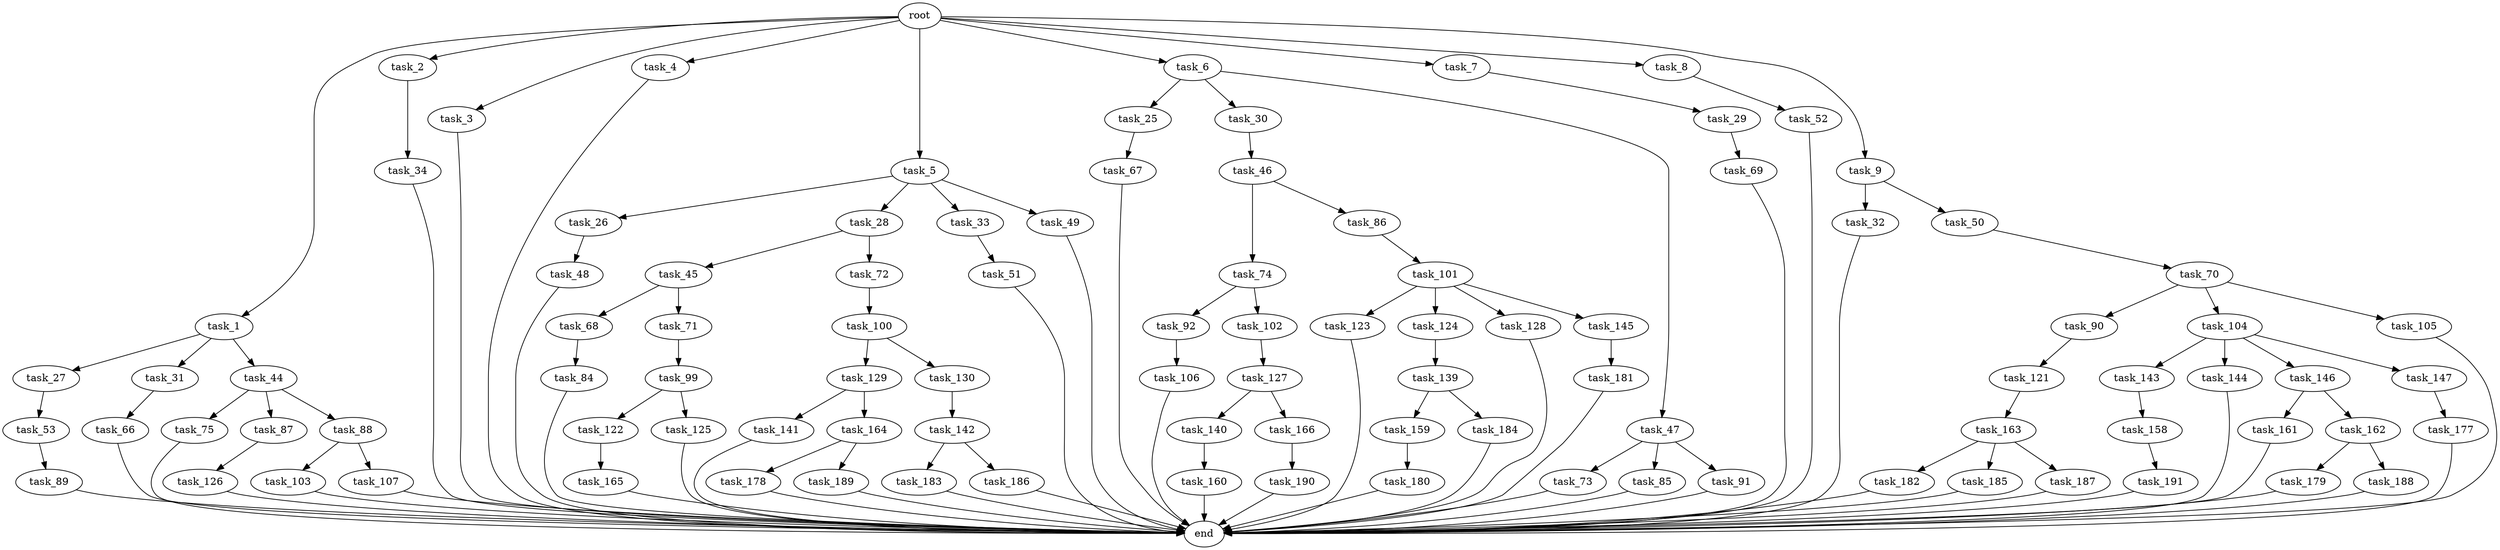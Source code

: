digraph G {
  root [size="0.000000"];
  task_1 [size="1024.000000"];
  task_2 [size="1024.000000"];
  task_3 [size="1024.000000"];
  task_4 [size="1024.000000"];
  task_5 [size="1024.000000"];
  task_6 [size="1024.000000"];
  task_7 [size="1024.000000"];
  task_8 [size="1024.000000"];
  task_9 [size="1024.000000"];
  task_25 [size="420906795008.000000"];
  task_26 [size="214748364800.000000"];
  task_27 [size="214748364800.000000"];
  task_28 [size="214748364800.000000"];
  task_29 [size="549755813888.000000"];
  task_30 [size="420906795008.000000"];
  task_31 [size="214748364800.000000"];
  task_32 [size="137438953472.000000"];
  task_33 [size="214748364800.000000"];
  task_34 [size="549755813888.000000"];
  task_44 [size="214748364800.000000"];
  task_45 [size="214748364800.000000"];
  task_46 [size="695784701952.000000"];
  task_47 [size="420906795008.000000"];
  task_48 [size="77309411328.000000"];
  task_49 [size="214748364800.000000"];
  task_50 [size="137438953472.000000"];
  task_51 [size="34359738368.000000"];
  task_52 [size="420906795008.000000"];
  task_53 [size="34359738368.000000"];
  task_66 [size="420906795008.000000"];
  task_67 [size="695784701952.000000"];
  task_68 [size="420906795008.000000"];
  task_69 [size="420906795008.000000"];
  task_70 [size="137438953472.000000"];
  task_71 [size="420906795008.000000"];
  task_72 [size="214748364800.000000"];
  task_73 [size="214748364800.000000"];
  task_74 [size="695784701952.000000"];
  task_75 [size="77309411328.000000"];
  task_84 [size="137438953472.000000"];
  task_85 [size="214748364800.000000"];
  task_86 [size="695784701952.000000"];
  task_87 [size="77309411328.000000"];
  task_88 [size="77309411328.000000"];
  task_89 [size="858993459200.000000"];
  task_90 [size="77309411328.000000"];
  task_91 [size="214748364800.000000"];
  task_92 [size="858993459200.000000"];
  task_99 [size="549755813888.000000"];
  task_100 [size="77309411328.000000"];
  task_101 [size="858993459200.000000"];
  task_102 [size="858993459200.000000"];
  task_103 [size="77309411328.000000"];
  task_104 [size="77309411328.000000"];
  task_105 [size="77309411328.000000"];
  task_106 [size="34359738368.000000"];
  task_107 [size="77309411328.000000"];
  task_121 [size="214748364800.000000"];
  task_122 [size="695784701952.000000"];
  task_123 [size="420906795008.000000"];
  task_124 [size="420906795008.000000"];
  task_125 [size="695784701952.000000"];
  task_126 [size="137438953472.000000"];
  task_127 [size="420906795008.000000"];
  task_128 [size="420906795008.000000"];
  task_129 [size="34359738368.000000"];
  task_130 [size="34359738368.000000"];
  task_139 [size="420906795008.000000"];
  task_140 [size="309237645312.000000"];
  task_141 [size="77309411328.000000"];
  task_142 [size="137438953472.000000"];
  task_143 [size="858993459200.000000"];
  task_144 [size="858993459200.000000"];
  task_145 [size="420906795008.000000"];
  task_146 [size="858993459200.000000"];
  task_147 [size="858993459200.000000"];
  task_158 [size="77309411328.000000"];
  task_159 [size="309237645312.000000"];
  task_160 [size="858993459200.000000"];
  task_161 [size="549755813888.000000"];
  task_162 [size="549755813888.000000"];
  task_163 [size="214748364800.000000"];
  task_164 [size="77309411328.000000"];
  task_165 [size="214748364800.000000"];
  task_166 [size="309237645312.000000"];
  task_177 [size="137438953472.000000"];
  task_178 [size="858993459200.000000"];
  task_179 [size="695784701952.000000"];
  task_180 [size="137438953472.000000"];
  task_181 [size="858993459200.000000"];
  task_182 [size="858993459200.000000"];
  task_183 [size="858993459200.000000"];
  task_184 [size="309237645312.000000"];
  task_185 [size="858993459200.000000"];
  task_186 [size="858993459200.000000"];
  task_187 [size="858993459200.000000"];
  task_188 [size="695784701952.000000"];
  task_189 [size="858993459200.000000"];
  task_190 [size="549755813888.000000"];
  task_191 [size="549755813888.000000"];
  end [size="0.000000"];

  root -> task_1 [size="1.000000"];
  root -> task_2 [size="1.000000"];
  root -> task_3 [size="1.000000"];
  root -> task_4 [size="1.000000"];
  root -> task_5 [size="1.000000"];
  root -> task_6 [size="1.000000"];
  root -> task_7 [size="1.000000"];
  root -> task_8 [size="1.000000"];
  root -> task_9 [size="1.000000"];
  task_1 -> task_27 [size="209715200.000000"];
  task_1 -> task_31 [size="209715200.000000"];
  task_1 -> task_44 [size="209715200.000000"];
  task_2 -> task_34 [size="536870912.000000"];
  task_3 -> end [size="1.000000"];
  task_4 -> end [size="1.000000"];
  task_5 -> task_26 [size="209715200.000000"];
  task_5 -> task_28 [size="209715200.000000"];
  task_5 -> task_33 [size="209715200.000000"];
  task_5 -> task_49 [size="209715200.000000"];
  task_6 -> task_25 [size="411041792.000000"];
  task_6 -> task_30 [size="411041792.000000"];
  task_6 -> task_47 [size="411041792.000000"];
  task_7 -> task_29 [size="536870912.000000"];
  task_8 -> task_52 [size="411041792.000000"];
  task_9 -> task_32 [size="134217728.000000"];
  task_9 -> task_50 [size="134217728.000000"];
  task_25 -> task_67 [size="679477248.000000"];
  task_26 -> task_48 [size="75497472.000000"];
  task_27 -> task_53 [size="33554432.000000"];
  task_28 -> task_45 [size="209715200.000000"];
  task_28 -> task_72 [size="209715200.000000"];
  task_29 -> task_69 [size="411041792.000000"];
  task_30 -> task_46 [size="679477248.000000"];
  task_31 -> task_66 [size="411041792.000000"];
  task_32 -> end [size="1.000000"];
  task_33 -> task_51 [size="33554432.000000"];
  task_34 -> end [size="1.000000"];
  task_44 -> task_75 [size="75497472.000000"];
  task_44 -> task_87 [size="75497472.000000"];
  task_44 -> task_88 [size="75497472.000000"];
  task_45 -> task_68 [size="411041792.000000"];
  task_45 -> task_71 [size="411041792.000000"];
  task_46 -> task_74 [size="679477248.000000"];
  task_46 -> task_86 [size="679477248.000000"];
  task_47 -> task_73 [size="209715200.000000"];
  task_47 -> task_85 [size="209715200.000000"];
  task_47 -> task_91 [size="209715200.000000"];
  task_48 -> end [size="1.000000"];
  task_49 -> end [size="1.000000"];
  task_50 -> task_70 [size="134217728.000000"];
  task_51 -> end [size="1.000000"];
  task_52 -> end [size="1.000000"];
  task_53 -> task_89 [size="838860800.000000"];
  task_66 -> end [size="1.000000"];
  task_67 -> end [size="1.000000"];
  task_68 -> task_84 [size="134217728.000000"];
  task_69 -> end [size="1.000000"];
  task_70 -> task_90 [size="75497472.000000"];
  task_70 -> task_104 [size="75497472.000000"];
  task_70 -> task_105 [size="75497472.000000"];
  task_71 -> task_99 [size="536870912.000000"];
  task_72 -> task_100 [size="75497472.000000"];
  task_73 -> end [size="1.000000"];
  task_74 -> task_92 [size="838860800.000000"];
  task_74 -> task_102 [size="838860800.000000"];
  task_75 -> end [size="1.000000"];
  task_84 -> end [size="1.000000"];
  task_85 -> end [size="1.000000"];
  task_86 -> task_101 [size="838860800.000000"];
  task_87 -> task_126 [size="134217728.000000"];
  task_88 -> task_103 [size="75497472.000000"];
  task_88 -> task_107 [size="75497472.000000"];
  task_89 -> end [size="1.000000"];
  task_90 -> task_121 [size="209715200.000000"];
  task_91 -> end [size="1.000000"];
  task_92 -> task_106 [size="33554432.000000"];
  task_99 -> task_122 [size="679477248.000000"];
  task_99 -> task_125 [size="679477248.000000"];
  task_100 -> task_129 [size="33554432.000000"];
  task_100 -> task_130 [size="33554432.000000"];
  task_101 -> task_123 [size="411041792.000000"];
  task_101 -> task_124 [size="411041792.000000"];
  task_101 -> task_128 [size="411041792.000000"];
  task_101 -> task_145 [size="411041792.000000"];
  task_102 -> task_127 [size="411041792.000000"];
  task_103 -> end [size="1.000000"];
  task_104 -> task_143 [size="838860800.000000"];
  task_104 -> task_144 [size="838860800.000000"];
  task_104 -> task_146 [size="838860800.000000"];
  task_104 -> task_147 [size="838860800.000000"];
  task_105 -> end [size="1.000000"];
  task_106 -> end [size="1.000000"];
  task_107 -> end [size="1.000000"];
  task_121 -> task_163 [size="209715200.000000"];
  task_122 -> task_165 [size="209715200.000000"];
  task_123 -> end [size="1.000000"];
  task_124 -> task_139 [size="411041792.000000"];
  task_125 -> end [size="1.000000"];
  task_126 -> end [size="1.000000"];
  task_127 -> task_140 [size="301989888.000000"];
  task_127 -> task_166 [size="301989888.000000"];
  task_128 -> end [size="1.000000"];
  task_129 -> task_141 [size="75497472.000000"];
  task_129 -> task_164 [size="75497472.000000"];
  task_130 -> task_142 [size="134217728.000000"];
  task_139 -> task_159 [size="301989888.000000"];
  task_139 -> task_184 [size="301989888.000000"];
  task_140 -> task_160 [size="838860800.000000"];
  task_141 -> end [size="1.000000"];
  task_142 -> task_183 [size="838860800.000000"];
  task_142 -> task_186 [size="838860800.000000"];
  task_143 -> task_158 [size="75497472.000000"];
  task_144 -> end [size="1.000000"];
  task_145 -> task_181 [size="838860800.000000"];
  task_146 -> task_161 [size="536870912.000000"];
  task_146 -> task_162 [size="536870912.000000"];
  task_147 -> task_177 [size="134217728.000000"];
  task_158 -> task_191 [size="536870912.000000"];
  task_159 -> task_180 [size="134217728.000000"];
  task_160 -> end [size="1.000000"];
  task_161 -> end [size="1.000000"];
  task_162 -> task_179 [size="679477248.000000"];
  task_162 -> task_188 [size="679477248.000000"];
  task_163 -> task_182 [size="838860800.000000"];
  task_163 -> task_185 [size="838860800.000000"];
  task_163 -> task_187 [size="838860800.000000"];
  task_164 -> task_178 [size="838860800.000000"];
  task_164 -> task_189 [size="838860800.000000"];
  task_165 -> end [size="1.000000"];
  task_166 -> task_190 [size="536870912.000000"];
  task_177 -> end [size="1.000000"];
  task_178 -> end [size="1.000000"];
  task_179 -> end [size="1.000000"];
  task_180 -> end [size="1.000000"];
  task_181 -> end [size="1.000000"];
  task_182 -> end [size="1.000000"];
  task_183 -> end [size="1.000000"];
  task_184 -> end [size="1.000000"];
  task_185 -> end [size="1.000000"];
  task_186 -> end [size="1.000000"];
  task_187 -> end [size="1.000000"];
  task_188 -> end [size="1.000000"];
  task_189 -> end [size="1.000000"];
  task_190 -> end [size="1.000000"];
  task_191 -> end [size="1.000000"];
}
